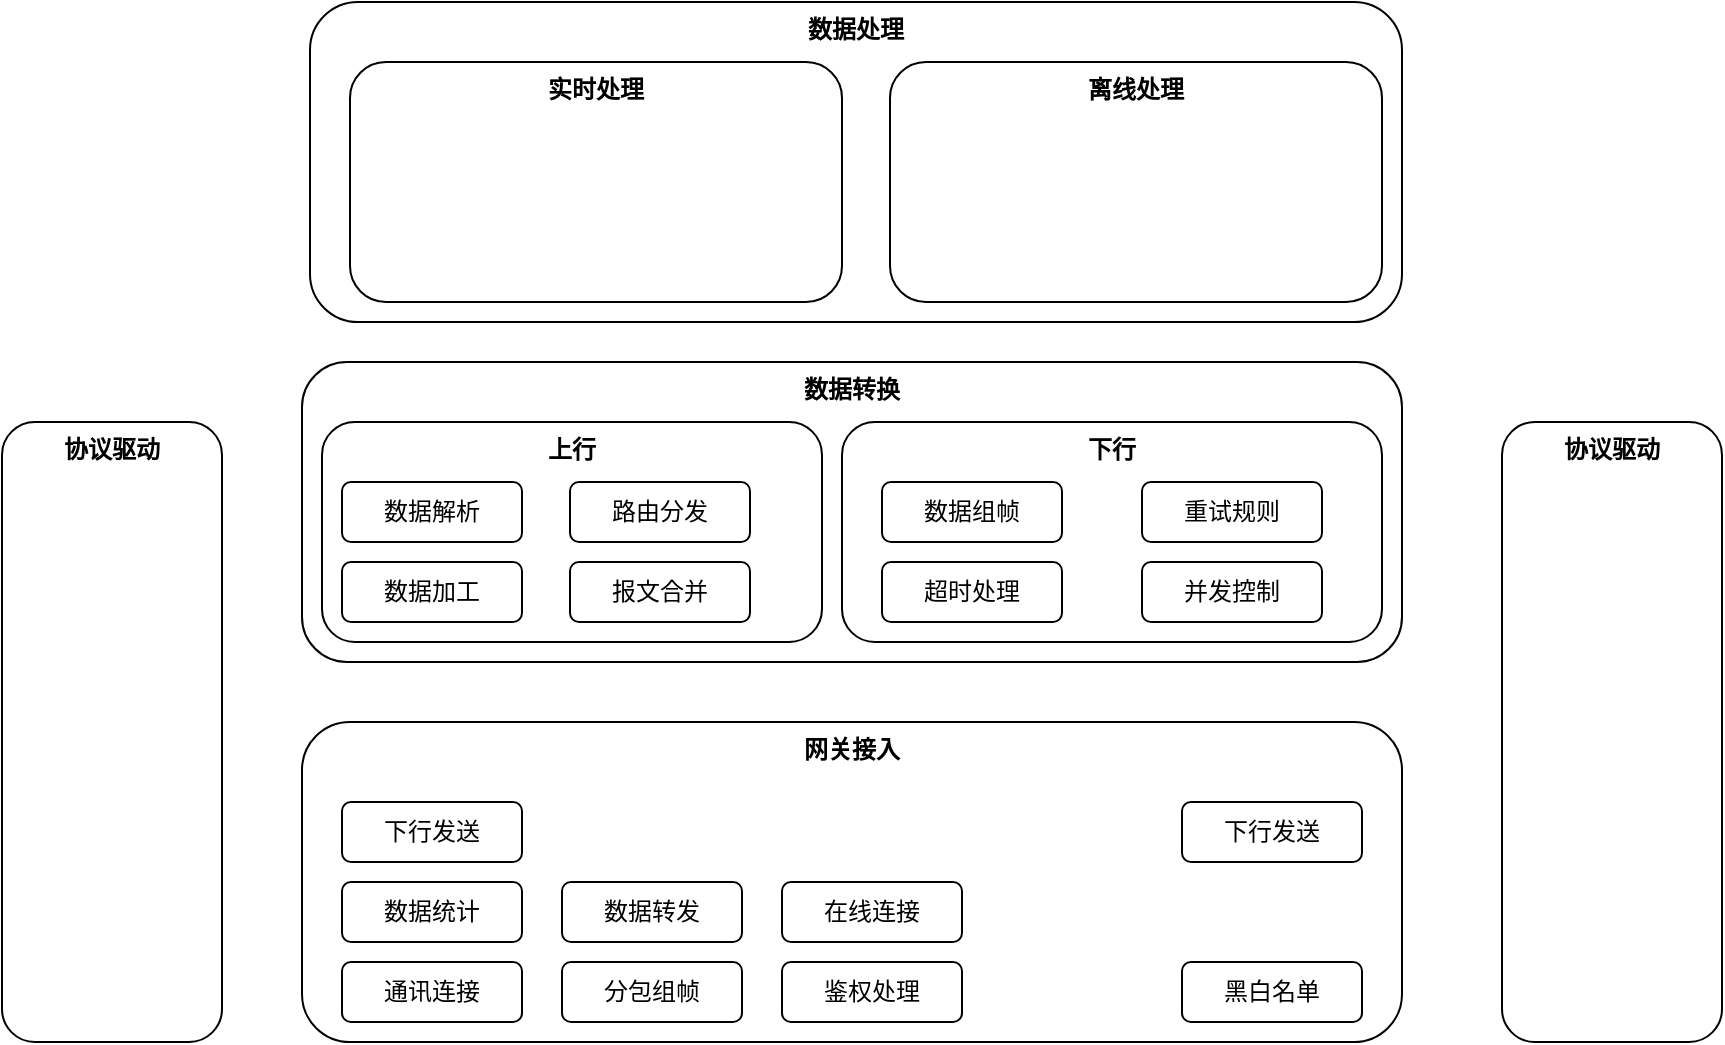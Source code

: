 <mxfile version="21.6.5" type="github">
  <diagram id="tl8KdTMLcbwBXlCz1rqT" name="Page-1">
    <mxGraphModel dx="951" dy="1594" grid="1" gridSize="10" guides="1" tooltips="1" connect="1" arrows="1" fold="1" page="1" pageScale="1" pageWidth="827" pageHeight="1169" math="0" shadow="0">
      <root>
        <mxCell id="0" />
        <mxCell id="1" parent="0" />
        <mxCell id="ABtF27ToQKTDoKfIrqzG-1" value="&lt;b&gt;网关接入&lt;/b&gt;" style="rounded=1;whiteSpace=wrap;html=1;verticalAlign=top;" vertex="1" parent="1">
          <mxGeometry x="280" y="240" width="550" height="160" as="geometry" />
        </mxCell>
        <mxCell id="ABtF27ToQKTDoKfIrqzG-7" value="&lt;b&gt;协议驱动&lt;/b&gt;" style="rounded=1;whiteSpace=wrap;html=1;verticalAlign=top;" vertex="1" parent="1">
          <mxGeometry x="130" y="90" width="110" height="310" as="geometry" />
        </mxCell>
        <mxCell id="ABtF27ToQKTDoKfIrqzG-17" value="&lt;b&gt;协议驱动&lt;/b&gt;" style="rounded=1;whiteSpace=wrap;html=1;verticalAlign=top;" vertex="1" parent="1">
          <mxGeometry x="880" y="90" width="110" height="310" as="geometry" />
        </mxCell>
        <mxCell id="ABtF27ToQKTDoKfIrqzG-23" value="通讯连接" style="rounded=1;whiteSpace=wrap;html=1;" vertex="1" parent="1">
          <mxGeometry x="300" y="360" width="90" height="30" as="geometry" />
        </mxCell>
        <mxCell id="ABtF27ToQKTDoKfIrqzG-24" value="鉴权处理" style="rounded=1;whiteSpace=wrap;html=1;" vertex="1" parent="1">
          <mxGeometry x="520" y="360" width="90" height="30" as="geometry" />
        </mxCell>
        <mxCell id="ABtF27ToQKTDoKfIrqzG-25" value="黑白名单" style="rounded=1;whiteSpace=wrap;html=1;" vertex="1" parent="1">
          <mxGeometry x="720" y="360" width="90" height="30" as="geometry" />
        </mxCell>
        <mxCell id="ABtF27ToQKTDoKfIrqzG-26" value="数据统计" style="rounded=1;whiteSpace=wrap;html=1;" vertex="1" parent="1">
          <mxGeometry x="300" y="320" width="90" height="30" as="geometry" />
        </mxCell>
        <mxCell id="ABtF27ToQKTDoKfIrqzG-27" value="数据转发" style="rounded=1;whiteSpace=wrap;html=1;" vertex="1" parent="1">
          <mxGeometry x="410" y="320" width="90" height="30" as="geometry" />
        </mxCell>
        <mxCell id="ABtF27ToQKTDoKfIrqzG-28" value="分包组帧" style="rounded=1;whiteSpace=wrap;html=1;" vertex="1" parent="1">
          <mxGeometry x="410" y="360" width="90" height="30" as="geometry" />
        </mxCell>
        <mxCell id="ABtF27ToQKTDoKfIrqzG-34" value="下行发送" style="rounded=1;whiteSpace=wrap;html=1;" vertex="1" parent="1">
          <mxGeometry x="300" y="280" width="90" height="30" as="geometry" />
        </mxCell>
        <mxCell id="ABtF27ToQKTDoKfIrqzG-35" value="在线连接" style="rounded=1;whiteSpace=wrap;html=1;" vertex="1" parent="1">
          <mxGeometry x="520" y="320" width="90" height="30" as="geometry" />
        </mxCell>
        <mxCell id="ABtF27ToQKTDoKfIrqzG-36" value="下行发送" style="rounded=1;whiteSpace=wrap;html=1;" vertex="1" parent="1">
          <mxGeometry x="720" y="280" width="90" height="30" as="geometry" />
        </mxCell>
        <mxCell id="ABtF27ToQKTDoKfIrqzG-50" value="&lt;b&gt;数据处理&lt;/b&gt;" style="rounded=1;whiteSpace=wrap;html=1;verticalAlign=top;" vertex="1" parent="1">
          <mxGeometry x="284" y="-120" width="546" height="160" as="geometry" />
        </mxCell>
        <mxCell id="ABtF27ToQKTDoKfIrqzG-51" value="&lt;b&gt;实时处理&lt;/b&gt;" style="rounded=1;whiteSpace=wrap;html=1;movable=1;resizable=1;rotatable=1;deletable=1;editable=1;locked=0;connectable=1;verticalAlign=top;" vertex="1" parent="1">
          <mxGeometry x="304" y="-90" width="246" height="120" as="geometry" />
        </mxCell>
        <mxCell id="ABtF27ToQKTDoKfIrqzG-52" value="&lt;b&gt;离线处理&lt;/b&gt;" style="rounded=1;whiteSpace=wrap;html=1;movable=1;resizable=1;rotatable=1;deletable=1;editable=1;locked=0;connectable=1;verticalAlign=top;" vertex="1" parent="1">
          <mxGeometry x="574" y="-90" width="246" height="120" as="geometry" />
        </mxCell>
        <mxCell id="ABtF27ToQKTDoKfIrqzG-5" value="&lt;b&gt;数据转换&lt;/b&gt;" style="rounded=1;whiteSpace=wrap;html=1;align=center;verticalAlign=top;movable=1;resizable=1;rotatable=1;deletable=1;editable=1;locked=0;connectable=1;" vertex="1" parent="1">
          <mxGeometry x="280" y="60" width="550" height="150" as="geometry" />
        </mxCell>
        <mxCell id="ABtF27ToQKTDoKfIrqzG-30" value="&lt;b&gt;上行&lt;/b&gt;" style="rounded=1;whiteSpace=wrap;html=1;movable=1;resizable=1;rotatable=1;deletable=1;editable=1;locked=0;connectable=1;verticalAlign=top;" vertex="1" parent="1">
          <mxGeometry x="290" y="90" width="250" height="110" as="geometry" />
        </mxCell>
        <mxCell id="ABtF27ToQKTDoKfIrqzG-31" value="&lt;b&gt;下行&lt;/b&gt;" style="rounded=1;whiteSpace=wrap;html=1;movable=1;resizable=1;rotatable=1;deletable=1;editable=1;locked=0;connectable=1;verticalAlign=top;" vertex="1" parent="1">
          <mxGeometry x="550" y="90" width="270" height="110" as="geometry" />
        </mxCell>
        <mxCell id="ABtF27ToQKTDoKfIrqzG-56" value="数据解析" style="rounded=1;whiteSpace=wrap;html=1;" vertex="1" parent="1">
          <mxGeometry x="300" y="120" width="90" height="30" as="geometry" />
        </mxCell>
        <mxCell id="ABtF27ToQKTDoKfIrqzG-57" value="数据组帧" style="rounded=1;whiteSpace=wrap;html=1;" vertex="1" parent="1">
          <mxGeometry x="570" y="120" width="90" height="30" as="geometry" />
        </mxCell>
        <mxCell id="ABtF27ToQKTDoKfIrqzG-58" value="超时处理" style="rounded=1;whiteSpace=wrap;html=1;" vertex="1" parent="1">
          <mxGeometry x="570" y="160" width="90" height="30" as="geometry" />
        </mxCell>
        <mxCell id="ABtF27ToQKTDoKfIrqzG-59" value="重试规则" style="rounded=1;whiteSpace=wrap;html=1;" vertex="1" parent="1">
          <mxGeometry x="700" y="120" width="90" height="30" as="geometry" />
        </mxCell>
        <mxCell id="ABtF27ToQKTDoKfIrqzG-60" value="并发控制" style="rounded=1;whiteSpace=wrap;html=1;" vertex="1" parent="1">
          <mxGeometry x="700" y="160" width="90" height="30" as="geometry" />
        </mxCell>
        <mxCell id="ABtF27ToQKTDoKfIrqzG-61" value="路由分发" style="rounded=1;whiteSpace=wrap;html=1;" vertex="1" parent="1">
          <mxGeometry x="414" y="120" width="90" height="30" as="geometry" />
        </mxCell>
        <mxCell id="ABtF27ToQKTDoKfIrqzG-62" value="数据加工" style="rounded=1;whiteSpace=wrap;html=1;" vertex="1" parent="1">
          <mxGeometry x="300" y="160" width="90" height="30" as="geometry" />
        </mxCell>
        <mxCell id="ABtF27ToQKTDoKfIrqzG-63" value="报文合并" style="rounded=1;whiteSpace=wrap;html=1;" vertex="1" parent="1">
          <mxGeometry x="414" y="160" width="90" height="30" as="geometry" />
        </mxCell>
      </root>
    </mxGraphModel>
  </diagram>
</mxfile>

